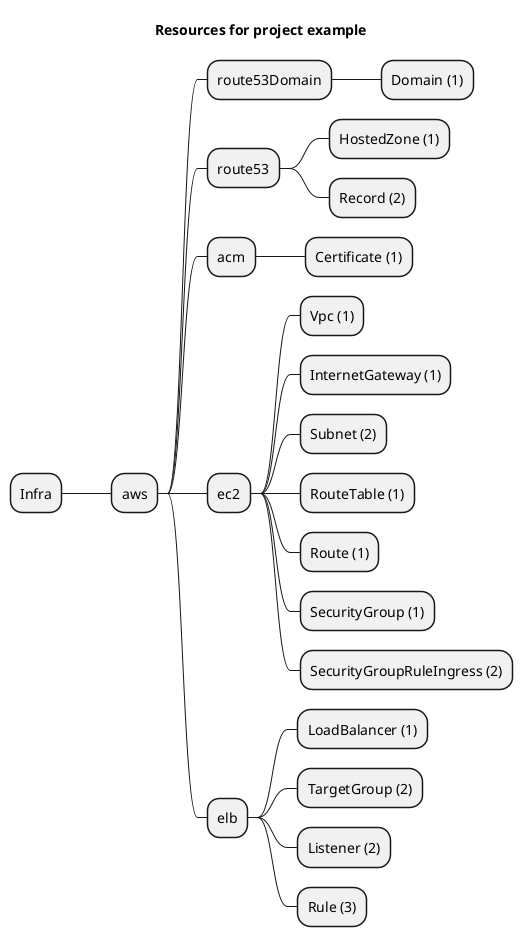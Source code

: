 @startmindmap
title Resources for project example
skinparam monochrome true
+ Infra
++ aws
+++ route53Domain
++++ Domain (1)
+++ route53
++++ HostedZone (1)
++++ Record (2)
+++ acm
++++ Certificate (1)
+++ ec2
++++ Vpc (1)
++++ InternetGateway (1)
++++ Subnet (2)
++++ RouteTable (1)
++++ Route (1)
++++ SecurityGroup (1)
++++ SecurityGroupRuleIngress (2)
+++ elb
++++ LoadBalancer (1)
++++ TargetGroup (2)
++++ Listener (2)
++++ Rule (3)
@endmindmap